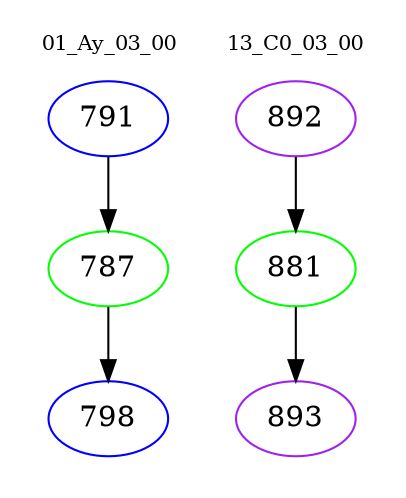 digraph{
subgraph cluster_0 {
color = white
label = "01_Ay_03_00";
fontsize=10;
T0_791 [label="791", color="blue"]
T0_791 -> T0_787 [color="black"]
T0_787 [label="787", color="green"]
T0_787 -> T0_798 [color="black"]
T0_798 [label="798", color="blue"]
}
subgraph cluster_1 {
color = white
label = "13_C0_03_00";
fontsize=10;
T1_892 [label="892", color="purple"]
T1_892 -> T1_881 [color="black"]
T1_881 [label="881", color="green"]
T1_881 -> T1_893 [color="black"]
T1_893 [label="893", color="purple"]
}
}
